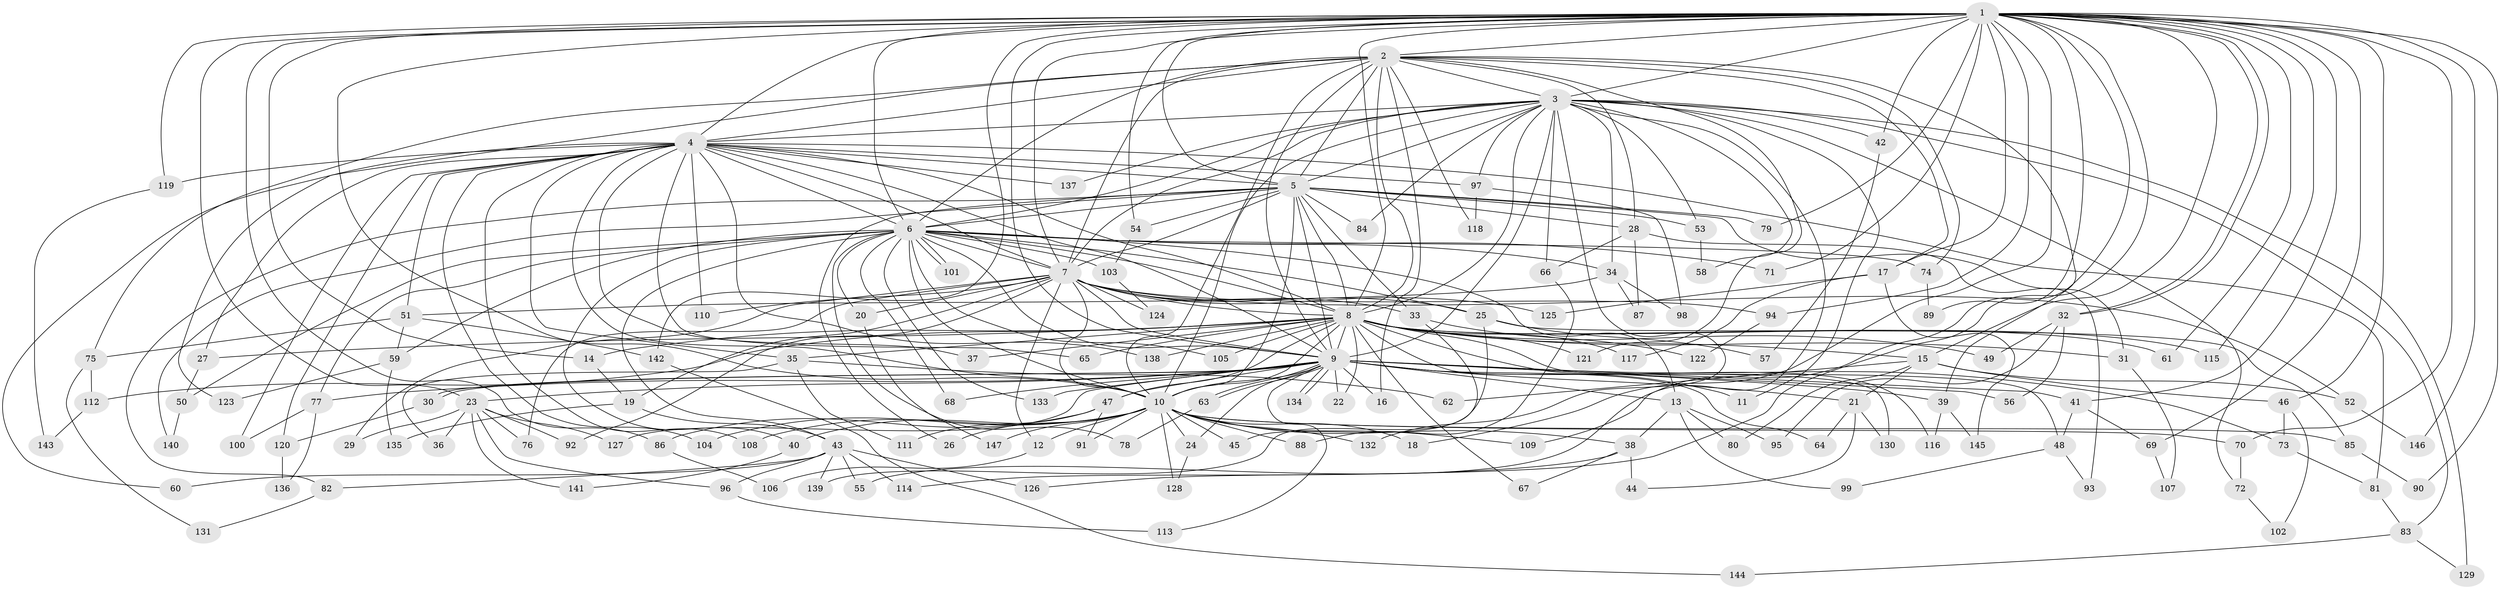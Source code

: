 // Generated by graph-tools (version 1.1) at 2025/49/03/09/25 03:49:33]
// undirected, 147 vertices, 319 edges
graph export_dot {
graph [start="1"]
  node [color=gray90,style=filled];
  1;
  2;
  3;
  4;
  5;
  6;
  7;
  8;
  9;
  10;
  11;
  12;
  13;
  14;
  15;
  16;
  17;
  18;
  19;
  20;
  21;
  22;
  23;
  24;
  25;
  26;
  27;
  28;
  29;
  30;
  31;
  32;
  33;
  34;
  35;
  36;
  37;
  38;
  39;
  40;
  41;
  42;
  43;
  44;
  45;
  46;
  47;
  48;
  49;
  50;
  51;
  52;
  53;
  54;
  55;
  56;
  57;
  58;
  59;
  60;
  61;
  62;
  63;
  64;
  65;
  66;
  67;
  68;
  69;
  70;
  71;
  72;
  73;
  74;
  75;
  76;
  77;
  78;
  79;
  80;
  81;
  82;
  83;
  84;
  85;
  86;
  87;
  88;
  89;
  90;
  91;
  92;
  93;
  94;
  95;
  96;
  97;
  98;
  99;
  100;
  101;
  102;
  103;
  104;
  105;
  106;
  107;
  108;
  109;
  110;
  111;
  112;
  113;
  114;
  115;
  116;
  117;
  118;
  119;
  120;
  121;
  122;
  123;
  124;
  125;
  126;
  127;
  128;
  129;
  130;
  131;
  132;
  133;
  134;
  135;
  136;
  137;
  138;
  139;
  140;
  141;
  142;
  143;
  144;
  145;
  146;
  147;
  1 -- 2;
  1 -- 3;
  1 -- 4;
  1 -- 5;
  1 -- 6;
  1 -- 7;
  1 -- 8;
  1 -- 9;
  1 -- 10;
  1 -- 14;
  1 -- 15;
  1 -- 17;
  1 -- 18;
  1 -- 23;
  1 -- 32;
  1 -- 32;
  1 -- 41;
  1 -- 42;
  1 -- 46;
  1 -- 54;
  1 -- 61;
  1 -- 69;
  1 -- 70;
  1 -- 71;
  1 -- 79;
  1 -- 86;
  1 -- 89;
  1 -- 90;
  1 -- 94;
  1 -- 109;
  1 -- 115;
  1 -- 119;
  1 -- 126;
  1 -- 142;
  1 -- 146;
  2 -- 3;
  2 -- 4;
  2 -- 5;
  2 -- 6;
  2 -- 7;
  2 -- 8;
  2 -- 9;
  2 -- 10;
  2 -- 16;
  2 -- 17;
  2 -- 28;
  2 -- 39;
  2 -- 74;
  2 -- 75;
  2 -- 118;
  2 -- 121;
  2 -- 123;
  3 -- 4;
  3 -- 5;
  3 -- 6;
  3 -- 7;
  3 -- 8;
  3 -- 9;
  3 -- 10;
  3 -- 11;
  3 -- 34;
  3 -- 42;
  3 -- 53;
  3 -- 55;
  3 -- 58;
  3 -- 66;
  3 -- 72;
  3 -- 83;
  3 -- 84;
  3 -- 97;
  3 -- 129;
  3 -- 132;
  3 -- 137;
  4 -- 5;
  4 -- 6;
  4 -- 7;
  4 -- 8;
  4 -- 9;
  4 -- 10;
  4 -- 27;
  4 -- 35;
  4 -- 37;
  4 -- 51;
  4 -- 60;
  4 -- 65;
  4 -- 81;
  4 -- 97;
  4 -- 100;
  4 -- 104;
  4 -- 108;
  4 -- 110;
  4 -- 119;
  4 -- 120;
  4 -- 137;
  4 -- 138;
  5 -- 6;
  5 -- 7;
  5 -- 8;
  5 -- 9;
  5 -- 10;
  5 -- 26;
  5 -- 28;
  5 -- 31;
  5 -- 33;
  5 -- 53;
  5 -- 54;
  5 -- 79;
  5 -- 82;
  5 -- 84;
  5 -- 140;
  6 -- 7;
  6 -- 8;
  6 -- 9;
  6 -- 10;
  6 -- 13;
  6 -- 20;
  6 -- 25;
  6 -- 34;
  6 -- 40;
  6 -- 43;
  6 -- 50;
  6 -- 59;
  6 -- 68;
  6 -- 71;
  6 -- 74;
  6 -- 77;
  6 -- 78;
  6 -- 101;
  6 -- 101;
  6 -- 103;
  6 -- 105;
  6 -- 133;
  7 -- 8;
  7 -- 9;
  7 -- 10;
  7 -- 12;
  7 -- 19;
  7 -- 20;
  7 -- 25;
  7 -- 29;
  7 -- 33;
  7 -- 52;
  7 -- 76;
  7 -- 92;
  7 -- 94;
  7 -- 110;
  7 -- 124;
  7 -- 125;
  8 -- 9;
  8 -- 10;
  8 -- 14;
  8 -- 15;
  8 -- 22;
  8 -- 27;
  8 -- 31;
  8 -- 35;
  8 -- 37;
  8 -- 47;
  8 -- 48;
  8 -- 49;
  8 -- 61;
  8 -- 65;
  8 -- 67;
  8 -- 105;
  8 -- 112;
  8 -- 115;
  8 -- 116;
  8 -- 117;
  8 -- 121;
  8 -- 130;
  8 -- 138;
  9 -- 10;
  9 -- 11;
  9 -- 13;
  9 -- 16;
  9 -- 21;
  9 -- 22;
  9 -- 23;
  9 -- 24;
  9 -- 30;
  9 -- 30;
  9 -- 39;
  9 -- 41;
  9 -- 47;
  9 -- 56;
  9 -- 63;
  9 -- 63;
  9 -- 64;
  9 -- 68;
  9 -- 73;
  9 -- 77;
  9 -- 113;
  9 -- 127;
  9 -- 133;
  9 -- 134;
  9 -- 134;
  10 -- 12;
  10 -- 18;
  10 -- 24;
  10 -- 26;
  10 -- 38;
  10 -- 40;
  10 -- 45;
  10 -- 70;
  10 -- 85;
  10 -- 88;
  10 -- 91;
  10 -- 104;
  10 -- 108;
  10 -- 109;
  10 -- 128;
  10 -- 132;
  10 -- 147;
  12 -- 106;
  13 -- 38;
  13 -- 80;
  13 -- 95;
  13 -- 99;
  14 -- 19;
  15 -- 21;
  15 -- 46;
  15 -- 52;
  15 -- 62;
  15 -- 80;
  17 -- 117;
  17 -- 125;
  17 -- 145;
  19 -- 43;
  19 -- 135;
  20 -- 147;
  21 -- 44;
  21 -- 64;
  21 -- 130;
  23 -- 29;
  23 -- 36;
  23 -- 76;
  23 -- 92;
  23 -- 96;
  23 -- 127;
  23 -- 141;
  24 -- 128;
  25 -- 45;
  25 -- 57;
  25 -- 85;
  27 -- 50;
  28 -- 66;
  28 -- 87;
  28 -- 93;
  30 -- 120;
  31 -- 107;
  32 -- 49;
  32 -- 56;
  32 -- 95;
  33 -- 122;
  33 -- 139;
  34 -- 51;
  34 -- 87;
  34 -- 98;
  35 -- 36;
  35 -- 62;
  35 -- 111;
  38 -- 44;
  38 -- 67;
  38 -- 114;
  39 -- 116;
  39 -- 145;
  40 -- 141;
  41 -- 48;
  41 -- 69;
  42 -- 57;
  43 -- 55;
  43 -- 60;
  43 -- 82;
  43 -- 96;
  43 -- 114;
  43 -- 126;
  43 -- 139;
  46 -- 73;
  46 -- 102;
  47 -- 86;
  47 -- 91;
  47 -- 111;
  48 -- 93;
  48 -- 99;
  50 -- 140;
  51 -- 59;
  51 -- 75;
  51 -- 142;
  52 -- 146;
  53 -- 58;
  54 -- 103;
  59 -- 123;
  59 -- 135;
  63 -- 78;
  66 -- 88;
  69 -- 107;
  70 -- 72;
  72 -- 102;
  73 -- 81;
  74 -- 89;
  75 -- 112;
  75 -- 131;
  77 -- 100;
  77 -- 136;
  81 -- 83;
  82 -- 131;
  83 -- 129;
  83 -- 144;
  85 -- 90;
  86 -- 106;
  94 -- 122;
  96 -- 113;
  97 -- 98;
  97 -- 118;
  103 -- 124;
  112 -- 143;
  119 -- 143;
  120 -- 136;
  142 -- 144;
}

